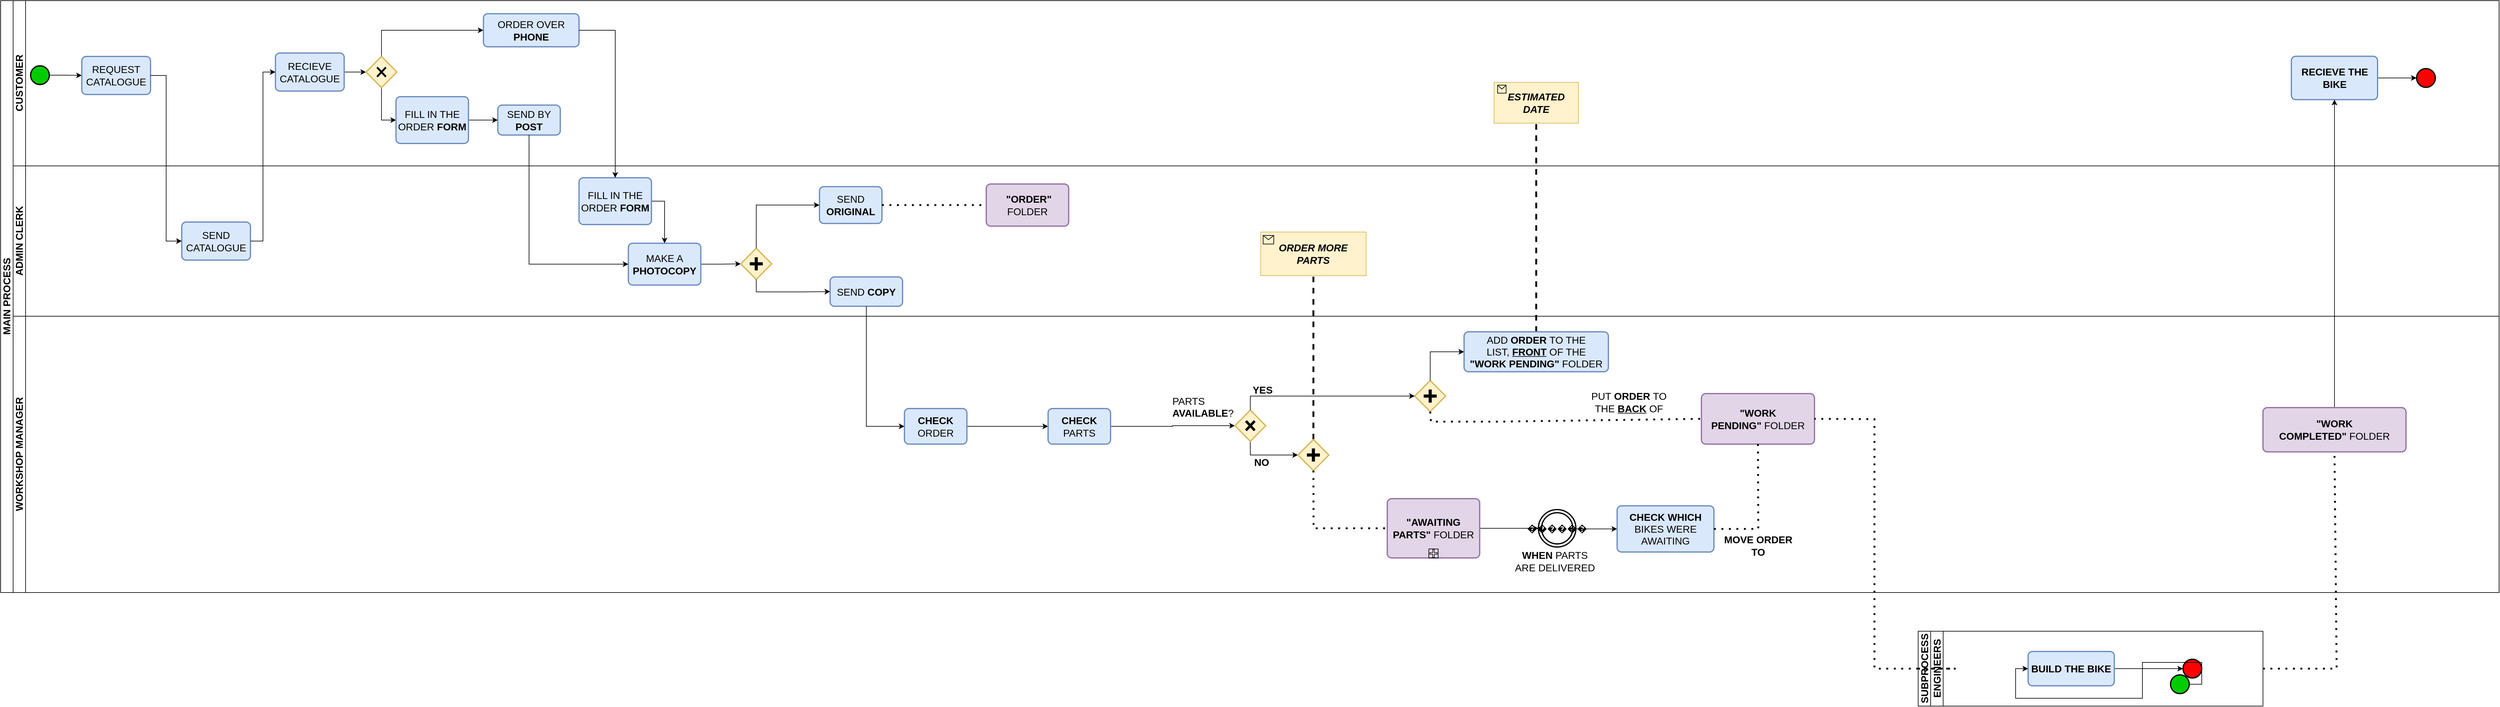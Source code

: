 <mxfile version="21.3.7" type="github">
  <diagram name="Страница 1" id="Dn4aGYQ_qFkcd7b8noSU">
    <mxGraphModel dx="5227" dy="2610" grid="1" gridSize="10" guides="1" tooltips="1" connect="1" arrows="1" fold="1" page="1" pageScale="1" pageWidth="827" pageHeight="1169" background="none" math="0" shadow="0">
      <root>
        <mxCell id="0" />
        <mxCell id="1" parent="0" />
        <mxCell id="51tKO77k2Q9aJmPWq97G-1" value="MAIN PROCESS" style="swimlane;childLayout=stackLayout;resizeParent=1;resizeParentMax=0;horizontal=0;startSize=20;horizontalStack=0;html=1;fontSize=16;" parent="1" vertex="1">
          <mxGeometry x="-40" y="149" width="4000" height="949" as="geometry" />
        </mxCell>
        <mxCell id="51tKO77k2Q9aJmPWq97G-2" value="CUSTOMER" style="swimlane;startSize=20;horizontal=0;html=1;fontSize=16;" parent="51tKO77k2Q9aJmPWq97G-1" vertex="1">
          <mxGeometry x="20" width="3980" height="265" as="geometry" />
        </mxCell>
        <mxCell id="J2y0tN1W4szWkEl1cUSP-2" style="edgeStyle=orthogonalEdgeStyle;rounded=0;orthogonalLoop=1;jettySize=auto;html=1;exitX=1;exitY=0.5;exitDx=0;exitDy=0;exitPerimeter=0;entryX=0;entryY=0.5;entryDx=0;entryDy=0;" edge="1" parent="51tKO77k2Q9aJmPWq97G-2" source="51tKO77k2Q9aJmPWq97G-6" target="J2y0tN1W4szWkEl1cUSP-1">
          <mxGeometry relative="1" as="geometry" />
        </mxCell>
        <mxCell id="51tKO77k2Q9aJmPWq97G-6" value="" style="strokeWidth=2;html=1;shape=mxgraph.flowchart.start_2;whiteSpace=wrap;fillColor=#00CC00;strokeColor=#000000;fontSize=16;" parent="51tKO77k2Q9aJmPWq97G-2" vertex="1">
          <mxGeometry x="28" y="104.5" width="30" height="30" as="geometry" />
        </mxCell>
        <mxCell id="MNS5PO3XIu_dmy9NUD3D-144" style="edgeStyle=orthogonalEdgeStyle;rounded=0;orthogonalLoop=1;jettySize=auto;html=1;exitX=1;exitY=0.5;exitDx=0;exitDy=0;entryX=0;entryY=0.5;entryDx=0;entryDy=0;entryPerimeter=0;" parent="51tKO77k2Q9aJmPWq97G-2" source="51tKO77k2Q9aJmPWq97G-7" target="51tKO77k2Q9aJmPWq97G-12" edge="1">
          <mxGeometry relative="1" as="geometry" />
        </mxCell>
        <mxCell id="51tKO77k2Q9aJmPWq97G-7" value="RECIEVE&lt;br style=&quot;font-size: 16px;&quot;&gt;CATALOGUE" style="rounded=1;whiteSpace=wrap;html=1;absoluteArcSize=1;arcSize=14;strokeWidth=2;fillColor=#dae8fc;strokeColor=#6c8ebf;fontSize=16;" parent="51tKO77k2Q9aJmPWq97G-2" vertex="1">
          <mxGeometry x="420" y="84" width="110" height="61" as="geometry" />
        </mxCell>
        <mxCell id="51tKO77k2Q9aJmPWq97G-27" style="edgeStyle=orthogonalEdgeStyle;rounded=0;orthogonalLoop=1;jettySize=auto;html=1;exitX=0.5;exitY=1;exitDx=0;exitDy=0;exitPerimeter=0;entryX=0;entryY=0.5;entryDx=0;entryDy=0;fontSize=16;" parent="51tKO77k2Q9aJmPWq97G-2" source="51tKO77k2Q9aJmPWq97G-12" target="51tKO77k2Q9aJmPWq97G-17" edge="1">
          <mxGeometry relative="1" as="geometry" />
        </mxCell>
        <mxCell id="MNS5PO3XIu_dmy9NUD3D-130" style="edgeStyle=orthogonalEdgeStyle;rounded=0;orthogonalLoop=1;jettySize=auto;html=1;exitX=0.5;exitY=0;exitDx=0;exitDy=0;exitPerimeter=0;entryX=0;entryY=0.5;entryDx=0;entryDy=0;" parent="51tKO77k2Q9aJmPWq97G-2" source="51tKO77k2Q9aJmPWq97G-12" target="51tKO77k2Q9aJmPWq97G-21" edge="1">
          <mxGeometry relative="1" as="geometry" />
        </mxCell>
        <mxCell id="51tKO77k2Q9aJmPWq97G-26" style="edgeStyle=orthogonalEdgeStyle;rounded=0;orthogonalLoop=1;jettySize=auto;html=1;exitX=1;exitY=0.5;exitDx=0;exitDy=0;entryX=0;entryY=0.5;entryDx=0;entryDy=0;fontSize=16;" parent="51tKO77k2Q9aJmPWq97G-2" source="51tKO77k2Q9aJmPWq97G-17" target="51tKO77k2Q9aJmPWq97G-25" edge="1">
          <mxGeometry relative="1" as="geometry" />
        </mxCell>
        <mxCell id="51tKO77k2Q9aJmPWq97G-17" value="FILL IN THE ORDER &lt;b style=&quot;font-size: 16px;&quot;&gt;FORM&lt;/b&gt;" style="rounded=1;whiteSpace=wrap;html=1;absoluteArcSize=1;arcSize=14;strokeWidth=2;fillColor=#dae8fc;strokeColor=#6c8ebf;fontSize=16;" parent="51tKO77k2Q9aJmPWq97G-2" vertex="1">
          <mxGeometry x="613" y="154" width="116" height="75" as="geometry" />
        </mxCell>
        <mxCell id="51tKO77k2Q9aJmPWq97G-21" value="ORDER OVER &lt;b style=&quot;font-size: 16px;&quot;&gt;PHONE&lt;/b&gt;" style="rounded=1;whiteSpace=wrap;html=1;absoluteArcSize=1;arcSize=14;strokeWidth=2;fillColor=#dae8fc;strokeColor=#6c8ebf;fontSize=16;" parent="51tKO77k2Q9aJmPWq97G-2" vertex="1">
          <mxGeometry x="753" y="21" width="153" height="53" as="geometry" />
        </mxCell>
        <mxCell id="51tKO77k2Q9aJmPWq97G-25" value="SEND BY &lt;b style=&quot;font-size: 16px;&quot;&gt;POST&lt;/b&gt;" style="rounded=1;whiteSpace=wrap;html=1;absoluteArcSize=1;arcSize=14;strokeWidth=2;fillColor=#dae8fc;strokeColor=#6c8ebf;fontSize=16;" parent="51tKO77k2Q9aJmPWq97G-2" vertex="1">
          <mxGeometry x="776" y="167.5" width="100" height="48" as="geometry" />
        </mxCell>
        <mxCell id="MNS5PO3XIu_dmy9NUD3D-57" value="" style="strokeWidth=2;html=1;shape=mxgraph.flowchart.start_2;whiteSpace=wrap;fillColor=#FF0000;strokeColor=#000000;fontSize=16;" parent="51tKO77k2Q9aJmPWq97G-2" vertex="1">
          <mxGeometry x="3848" y="109" width="30" height="30" as="geometry" />
        </mxCell>
        <mxCell id="MNS5PO3XIu_dmy9NUD3D-67" style="edgeStyle=orthogonalEdgeStyle;rounded=0;orthogonalLoop=1;jettySize=auto;html=1;exitX=1;exitY=0.5;exitDx=0;exitDy=0;entryX=0;entryY=0.5;entryDx=0;entryDy=0;entryPerimeter=0;fontSize=16;" parent="51tKO77k2Q9aJmPWq97G-2" source="MNS5PO3XIu_dmy9NUD3D-64" target="MNS5PO3XIu_dmy9NUD3D-57" edge="1">
          <mxGeometry relative="1" as="geometry" />
        </mxCell>
        <mxCell id="MNS5PO3XIu_dmy9NUD3D-64" value="&lt;span style=&quot;font-size: 16px;&quot;&gt;&lt;b&gt;RECIEVE&lt;/b&gt;&lt;/span&gt;&lt;b style=&quot;font-size: 16px;&quot;&gt; THE BIKE&lt;/b&gt;" style="rounded=1;whiteSpace=wrap;html=1;absoluteArcSize=1;arcSize=14;strokeWidth=2;fillColor=#dae8fc;strokeColor=#6c8ebf;fontSize=16;" parent="51tKO77k2Q9aJmPWq97G-2" vertex="1">
          <mxGeometry x="3647.5" y="89.25" width="138" height="69.5" as="geometry" />
        </mxCell>
        <mxCell id="MNS5PO3XIu_dmy9NUD3D-143" value="" style="group" parent="51tKO77k2Q9aJmPWq97G-2" vertex="1" connectable="0">
          <mxGeometry x="565" y="89.5" width="49.5" height="50" as="geometry" />
        </mxCell>
        <mxCell id="51tKO77k2Q9aJmPWq97G-12" value="" style="strokeWidth=2;html=1;shape=mxgraph.flowchart.decision;whiteSpace=wrap;fillColor=#fff2cc;strokeColor=#d6b656;fontSize=16;" parent="MNS5PO3XIu_dmy9NUD3D-143" vertex="1">
          <mxGeometry width="49.5" height="50" as="geometry" />
        </mxCell>
        <mxCell id="51tKO77k2Q9aJmPWq97G-14" value="" style="shape=umlDestroy;whiteSpace=wrap;html=1;strokeWidth=3;targetShapes=umlLifeline;fontSize=16;" parent="MNS5PO3XIu_dmy9NUD3D-143" vertex="1">
          <mxGeometry x="17.75" y="17.5" width="14" height="15" as="geometry" />
        </mxCell>
        <mxCell id="J2y0tN1W4szWkEl1cUSP-1" value="REQUEST CATALOGUE" style="rounded=1;whiteSpace=wrap;html=1;absoluteArcSize=1;arcSize=14;strokeWidth=2;fillColor=#dae8fc;strokeColor=#6c8ebf;fontSize=16;" vertex="1" parent="51tKO77k2Q9aJmPWq97G-2">
          <mxGeometry x="110" y="89.5" width="110" height="61" as="geometry" />
        </mxCell>
        <mxCell id="MNS5PO3XIu_dmy9NUD3D-20" value="" style="group;fontSize=16;" parent="51tKO77k2Q9aJmPWq97G-2" vertex="1" connectable="0">
          <mxGeometry x="2371" y="131" width="135" height="65.5" as="geometry" />
        </mxCell>
        <mxCell id="51tKO77k2Q9aJmPWq97G-101" value="&lt;i style=&quot;font-size: 16px;&quot;&gt;&lt;b style=&quot;font-size: 16px;&quot;&gt;ESTIMATED DATE&lt;/b&gt;&lt;/i&gt;" style="rounded=0;whiteSpace=wrap;html=1;fillColor=#fff2cc;strokeColor=#d6b656;fontSize=16;" parent="MNS5PO3XIu_dmy9NUD3D-20" vertex="1">
          <mxGeometry width="135" height="65.5" as="geometry" />
        </mxCell>
        <mxCell id="51tKO77k2Q9aJmPWq97G-105" value="" style="shape=message;html=1;html=1;outlineConnect=0;labelPosition=center;verticalLabelPosition=bottom;align=center;verticalAlign=top;fillColor=none;fontSize=16;" parent="MNS5PO3XIu_dmy9NUD3D-20" vertex="1">
          <mxGeometry x="5.672" y="4.495" width="13.613" height="12.843" as="geometry" />
        </mxCell>
        <mxCell id="51tKO77k2Q9aJmPWq97G-3" value="ADMIN CLERK" style="swimlane;startSize=20;horizontal=0;html=1;fontSize=16;" parent="51tKO77k2Q9aJmPWq97G-1" vertex="1">
          <mxGeometry x="20" y="265" width="3980" height="241" as="geometry" />
        </mxCell>
        <mxCell id="MNS5PO3XIu_dmy9NUD3D-138" style="edgeStyle=orthogonalEdgeStyle;rounded=0;orthogonalLoop=1;jettySize=auto;html=1;exitX=1;exitY=0.5;exitDx=0;exitDy=0;entryX=0;entryY=0.5;entryDx=0;entryDy=0;entryPerimeter=0;" parent="51tKO77k2Q9aJmPWq97G-3" source="51tKO77k2Q9aJmPWq97G-43" target="51tKO77k2Q9aJmPWq97G-46" edge="1">
          <mxGeometry relative="1" as="geometry" />
        </mxCell>
        <mxCell id="51tKO77k2Q9aJmPWq97G-43" value="MAKE A &lt;b style=&quot;font-size: 16px;&quot;&gt;PHOTOCOPY&lt;/b&gt;" style="rounded=1;whiteSpace=wrap;html=1;absoluteArcSize=1;arcSize=14;strokeWidth=2;fillColor=#dae8fc;strokeColor=#6c8ebf;fontSize=16;" parent="51tKO77k2Q9aJmPWq97G-3" vertex="1">
          <mxGeometry x="985" y="124" width="116" height="67" as="geometry" />
        </mxCell>
        <mxCell id="51tKO77k2Q9aJmPWq97G-45" value="" style="group;fontSize=16;" parent="51tKO77k2Q9aJmPWq97G-3" vertex="1" connectable="0">
          <mxGeometry x="1165" y="132" width="49.5" height="50" as="geometry" />
        </mxCell>
        <mxCell id="51tKO77k2Q9aJmPWq97G-46" value="" style="strokeWidth=2;html=1;shape=mxgraph.flowchart.decision;whiteSpace=wrap;fillColor=#fff2cc;strokeColor=#d6b656;fontSize=16;" parent="51tKO77k2Q9aJmPWq97G-45" vertex="1">
          <mxGeometry width="49.5" height="50" as="geometry" />
        </mxCell>
        <mxCell id="51tKO77k2Q9aJmPWq97G-47" value="" style="shape=cross;whiteSpace=wrap;html=1;fillColor=#000000;container=1;fontSize=16;" parent="51tKO77k2Q9aJmPWq97G-45" vertex="1">
          <mxGeometry x="14.87" y="15" width="19.75" height="20" as="geometry" />
        </mxCell>
        <mxCell id="51tKO77k2Q9aJmPWq97G-30" value="&lt;b style=&quot;font-size: 16px;&quot;&gt;&amp;nbsp;&quot;ORDER&quot;&lt;/b&gt; FOLDER" style="rounded=1;whiteSpace=wrap;html=1;absoluteArcSize=1;arcSize=14;strokeWidth=2;fillColor=#e1d5e7;strokeColor=#9673a6;fontSize=16;" parent="51tKO77k2Q9aJmPWq97G-3" vertex="1">
          <mxGeometry x="1558" y="29" width="132" height="67.5" as="geometry" />
        </mxCell>
        <mxCell id="51tKO77k2Q9aJmPWq97G-49" value="SEND &lt;b style=&quot;font-size: 16px;&quot;&gt;ORIGINAL&lt;/b&gt;" style="rounded=1;whiteSpace=wrap;html=1;absoluteArcSize=1;arcSize=14;strokeWidth=2;fillColor=#dae8fc;strokeColor=#6c8ebf;fontSize=16;" parent="51tKO77k2Q9aJmPWq97G-3" vertex="1">
          <mxGeometry x="1291" y="33.25" width="100" height="59" as="geometry" />
        </mxCell>
        <mxCell id="51tKO77k2Q9aJmPWq97G-52" value="SEND &lt;b style=&quot;font-size: 16px;&quot;&gt;COPY&lt;/b&gt;" style="rounded=1;whiteSpace=wrap;html=1;absoluteArcSize=1;arcSize=14;strokeWidth=2;fillColor=#dae8fc;strokeColor=#6c8ebf;fontSize=16;" parent="51tKO77k2Q9aJmPWq97G-3" vertex="1">
          <mxGeometry x="1308" y="178" width="116" height="47" as="geometry" />
        </mxCell>
        <mxCell id="MNS5PO3XIu_dmy9NUD3D-105" style="edgeStyle=orthogonalEdgeStyle;rounded=0;orthogonalLoop=1;jettySize=auto;html=1;exitX=0.5;exitY=0;exitDx=0;exitDy=0;exitPerimeter=0;entryX=0;entryY=0.5;entryDx=0;entryDy=0;" parent="51tKO77k2Q9aJmPWq97G-3" source="51tKO77k2Q9aJmPWq97G-46" target="51tKO77k2Q9aJmPWq97G-49" edge="1">
          <mxGeometry relative="1" as="geometry" />
        </mxCell>
        <mxCell id="MNS5PO3XIu_dmy9NUD3D-106" style="edgeStyle=orthogonalEdgeStyle;rounded=0;orthogonalLoop=1;jettySize=auto;html=1;exitX=0.5;exitY=1;exitDx=0;exitDy=0;exitPerimeter=0;entryX=0;entryY=0.5;entryDx=0;entryDy=0;" parent="51tKO77k2Q9aJmPWq97G-3" source="51tKO77k2Q9aJmPWq97G-46" target="51tKO77k2Q9aJmPWq97G-52" edge="1">
          <mxGeometry relative="1" as="geometry" />
        </mxCell>
        <mxCell id="MNS5PO3XIu_dmy9NUD3D-133" style="edgeStyle=orthogonalEdgeStyle;rounded=0;orthogonalLoop=1;jettySize=auto;html=1;exitX=1;exitY=0.5;exitDx=0;exitDy=0;entryX=0.5;entryY=0;entryDx=0;entryDy=0;" parent="51tKO77k2Q9aJmPWq97G-3" source="MNS5PO3XIu_dmy9NUD3D-131" target="51tKO77k2Q9aJmPWq97G-43" edge="1">
          <mxGeometry relative="1" as="geometry" />
        </mxCell>
        <mxCell id="MNS5PO3XIu_dmy9NUD3D-131" value="FILL IN THE ORDER &lt;b style=&quot;font-size: 16px;&quot;&gt;FORM&lt;/b&gt;" style="rounded=1;whiteSpace=wrap;html=1;absoluteArcSize=1;arcSize=14;strokeWidth=2;fillColor=#dae8fc;strokeColor=#6c8ebf;fontSize=16;" parent="51tKO77k2Q9aJmPWq97G-3" vertex="1">
          <mxGeometry x="906" y="19" width="116" height="75" as="geometry" />
        </mxCell>
        <mxCell id="MNS5PO3XIu_dmy9NUD3D-135" value="" style="endArrow=none;dashed=1;html=1;dashPattern=1 3;strokeWidth=3;rounded=0;exitX=1;exitY=0.5;exitDx=0;exitDy=0;entryX=0;entryY=0.5;entryDx=0;entryDy=0;" parent="51tKO77k2Q9aJmPWq97G-3" source="51tKO77k2Q9aJmPWq97G-49" target="51tKO77k2Q9aJmPWq97G-30" edge="1">
          <mxGeometry width="50" height="50" relative="1" as="geometry">
            <mxPoint x="1626" y="309" as="sourcePoint" />
            <mxPoint x="1676" y="259" as="targetPoint" />
          </mxGeometry>
        </mxCell>
        <mxCell id="MNS5PO3XIu_dmy9NUD3D-19" value="" style="group;fontSize=16;" parent="51tKO77k2Q9aJmPWq97G-3" vertex="1" connectable="0">
          <mxGeometry x="1997.38" y="106" width="168.75" height="70" as="geometry" />
        </mxCell>
        <mxCell id="51tKO77k2Q9aJmPWq97G-74" value="&lt;i style=&quot;font-size: 16px;&quot;&gt;&lt;b style=&quot;font-size: 16px;&quot;&gt;ORDER MORE PARTS&lt;/b&gt;&lt;/i&gt;" style="rounded=0;whiteSpace=wrap;html=1;fillColor=#fff2cc;strokeColor=#d6b656;fontSize=16;" parent="MNS5PO3XIu_dmy9NUD3D-19" vertex="1">
          <mxGeometry width="168.75" height="70" as="geometry" />
        </mxCell>
        <mxCell id="51tKO77k2Q9aJmPWq97G-104" value="" style="shape=message;html=1;html=1;outlineConnect=0;labelPosition=center;verticalLabelPosition=bottom;align=center;verticalAlign=top;fillColor=none;fontSize=16;" parent="MNS5PO3XIu_dmy9NUD3D-19" vertex="1">
          <mxGeometry x="3.9" y="5.49" width="17.017" height="13.725" as="geometry" />
        </mxCell>
        <mxCell id="J2y0tN1W4szWkEl1cUSP-3" value="SEND CATALOGUE" style="rounded=1;whiteSpace=wrap;html=1;absoluteArcSize=1;arcSize=14;strokeWidth=2;fillColor=#dae8fc;strokeColor=#6c8ebf;fontSize=16;" vertex="1" parent="51tKO77k2Q9aJmPWq97G-3">
          <mxGeometry x="270" y="90" width="110" height="61" as="geometry" />
        </mxCell>
        <mxCell id="MNS5PO3XIu_dmy9NUD3D-66" style="edgeStyle=orthogonalEdgeStyle;rounded=0;orthogonalLoop=1;jettySize=auto;html=1;exitX=0.5;exitY=0;exitDx=0;exitDy=0;entryX=0.5;entryY=1;entryDx=0;entryDy=0;fontSize=16;" parent="51tKO77k2Q9aJmPWq97G-1" source="MNS5PO3XIu_dmy9NUD3D-41" target="MNS5PO3XIu_dmy9NUD3D-64" edge="1">
          <mxGeometry relative="1" as="geometry" />
        </mxCell>
        <mxCell id="MNS5PO3XIu_dmy9NUD3D-13" value="" style="endArrow=none;dashed=1;html=1;rounded=0;exitX=0.5;exitY=0;exitDx=0;exitDy=0;exitPerimeter=0;strokeWidth=3;fontSize=16;entryX=0.5;entryY=1;entryDx=0;entryDy=0;" parent="51tKO77k2Q9aJmPWq97G-1" source="51tKO77k2Q9aJmPWq97G-89" target="51tKO77k2Q9aJmPWq97G-74" edge="1">
          <mxGeometry width="50" height="50" relative="1" as="geometry">
            <mxPoint x="1815" y="479" as="sourcePoint" />
            <mxPoint x="1790" y="546" as="targetPoint" />
          </mxGeometry>
        </mxCell>
        <mxCell id="MNS5PO3XIu_dmy9NUD3D-18" value="" style="endArrow=none;dashed=1;html=1;rounded=0;entryX=0.5;entryY=1;entryDx=0;entryDy=0;strokeWidth=3;fontSize=16;exitX=0.5;exitY=0;exitDx=0;exitDy=0;" parent="51tKO77k2Q9aJmPWq97G-1" source="51tKO77k2Q9aJmPWq97G-96" target="51tKO77k2Q9aJmPWq97G-101" edge="1">
          <mxGeometry width="50" height="50" relative="1" as="geometry">
            <mxPoint x="2028" y="286" as="sourcePoint" />
            <mxPoint x="2102" y="294" as="targetPoint" />
          </mxGeometry>
        </mxCell>
        <mxCell id="MNS5PO3XIu_dmy9NUD3D-129" style="edgeStyle=orthogonalEdgeStyle;rounded=0;orthogonalLoop=1;jettySize=auto;html=1;exitX=0.5;exitY=1;exitDx=0;exitDy=0;entryX=0;entryY=0.5;entryDx=0;entryDy=0;" parent="51tKO77k2Q9aJmPWq97G-1" source="51tKO77k2Q9aJmPWq97G-25" target="51tKO77k2Q9aJmPWq97G-43" edge="1">
          <mxGeometry relative="1" as="geometry" />
        </mxCell>
        <mxCell id="MNS5PO3XIu_dmy9NUD3D-132" style="edgeStyle=orthogonalEdgeStyle;rounded=0;orthogonalLoop=1;jettySize=auto;html=1;exitX=1;exitY=0.5;exitDx=0;exitDy=0;entryX=0.5;entryY=0;entryDx=0;entryDy=0;" parent="51tKO77k2Q9aJmPWq97G-1" source="51tKO77k2Q9aJmPWq97G-21" target="MNS5PO3XIu_dmy9NUD3D-131" edge="1">
          <mxGeometry relative="1" as="geometry" />
        </mxCell>
        <mxCell id="MNS5PO3XIu_dmy9NUD3D-137" style="edgeStyle=orthogonalEdgeStyle;rounded=0;orthogonalLoop=1;jettySize=auto;html=1;exitX=0.5;exitY=1;exitDx=0;exitDy=0;entryX=0;entryY=0.5;entryDx=0;entryDy=0;" parent="51tKO77k2Q9aJmPWq97G-1" source="51tKO77k2Q9aJmPWq97G-52" target="51tKO77k2Q9aJmPWq97G-54" edge="1">
          <mxGeometry relative="1" as="geometry" />
        </mxCell>
        <mxCell id="51tKO77k2Q9aJmPWq97G-4" value="WORKSHOP MANAGER" style="swimlane;startSize=20;horizontal=0;html=1;fontSize=16;" parent="51tKO77k2Q9aJmPWq97G-1" vertex="1">
          <mxGeometry x="20" y="506" width="3980" height="443" as="geometry" />
        </mxCell>
        <mxCell id="51tKO77k2Q9aJmPWq97G-66" style="edgeStyle=orthogonalEdgeStyle;rounded=0;orthogonalLoop=1;jettySize=auto;html=1;exitX=1;exitY=0.5;exitDx=0;exitDy=0;entryX=0;entryY=0.5;entryDx=0;entryDy=0;fontSize=16;" parent="51tKO77k2Q9aJmPWq97G-4" source="51tKO77k2Q9aJmPWq97G-54" target="51tKO77k2Q9aJmPWq97G-64" edge="1">
          <mxGeometry relative="1" as="geometry" />
        </mxCell>
        <mxCell id="51tKO77k2Q9aJmPWq97G-54" value="&lt;b style=&quot;font-size: 16px;&quot;&gt;CHECK&lt;/b&gt; ORDER" style="rounded=1;whiteSpace=wrap;html=1;absoluteArcSize=1;arcSize=14;strokeWidth=2;fillColor=#dae8fc;strokeColor=#6c8ebf;fontSize=16;" parent="51tKO77k2Q9aJmPWq97G-4" vertex="1">
          <mxGeometry x="1427" y="148" width="100" height="57" as="geometry" />
        </mxCell>
        <mxCell id="51tKO77k2Q9aJmPWq97G-69" style="edgeStyle=orthogonalEdgeStyle;rounded=0;orthogonalLoop=1;jettySize=auto;html=1;exitX=1;exitY=0.5;exitDx=0;exitDy=0;entryX=0;entryY=0.5;entryDx=0;entryDy=0;entryPerimeter=0;fontSize=16;" parent="51tKO77k2Q9aJmPWq97G-4" source="51tKO77k2Q9aJmPWq97G-64" target="51tKO77k2Q9aJmPWq97G-67" edge="1">
          <mxGeometry relative="1" as="geometry" />
        </mxCell>
        <mxCell id="51tKO77k2Q9aJmPWq97G-64" value="&lt;b style=&quot;font-size: 16px;&quot;&gt;CHECK &lt;/b&gt;PARTS" style="rounded=1;whiteSpace=wrap;html=1;absoluteArcSize=1;arcSize=14;strokeWidth=2;fillColor=#dae8fc;strokeColor=#6c8ebf;fontSize=16;" parent="51tKO77k2Q9aJmPWq97G-4" vertex="1">
          <mxGeometry x="1657" y="148" width="100" height="57" as="geometry" />
        </mxCell>
        <mxCell id="51tKO77k2Q9aJmPWq97G-91" style="edgeStyle=orthogonalEdgeStyle;rounded=0;orthogonalLoop=1;jettySize=auto;html=1;exitX=0.5;exitY=1;exitDx=0;exitDy=0;exitPerimeter=0;entryX=0;entryY=0.5;entryDx=0;entryDy=0;entryPerimeter=0;fontSize=16;" parent="51tKO77k2Q9aJmPWq97G-4" source="51tKO77k2Q9aJmPWq97G-67" target="51tKO77k2Q9aJmPWq97G-89" edge="1">
          <mxGeometry relative="1" as="geometry" />
        </mxCell>
        <mxCell id="51tKO77k2Q9aJmPWq97G-70" value="PARTS &lt;b style=&quot;font-size: 16px;&quot;&gt;AVAILABLE&lt;/b&gt;?" style="text;whiteSpace=wrap;html=1;fontSize=16;" parent="51tKO77k2Q9aJmPWq97G-4" vertex="1">
          <mxGeometry x="1854" y="119.5" width="119" height="36" as="geometry" />
        </mxCell>
        <mxCell id="51tKO77k2Q9aJmPWq97G-72" value="&lt;b style=&quot;font-size: 16px;&quot;&gt;NO&lt;/b&gt;" style="text;whiteSpace=wrap;html=1;fontSize=16;" parent="51tKO77k2Q9aJmPWq97G-4" vertex="1">
          <mxGeometry x="1984.75" y="217.5" width="34.25" height="30" as="geometry" />
        </mxCell>
        <mxCell id="51tKO77k2Q9aJmPWq97G-75" value="&lt;b style=&quot;font-size: 16px;&quot;&gt;YES&lt;/b&gt;" style="text;html=1;strokeColor=none;fillColor=none;align=center;verticalAlign=middle;whiteSpace=wrap;rounded=0;fontSize=16;" parent="51tKO77k2Q9aJmPWq97G-4" vertex="1">
          <mxGeometry x="1984.75" y="107.5" width="31" height="21" as="geometry" />
        </mxCell>
        <mxCell id="51tKO77k2Q9aJmPWq97G-76" value="" style="group;fontSize=16;" parent="51tKO77k2Q9aJmPWq97G-4" vertex="1" connectable="0">
          <mxGeometry x="2244" y="103" width="49.5" height="50" as="geometry" />
        </mxCell>
        <mxCell id="51tKO77k2Q9aJmPWq97G-77" value="" style="strokeWidth=2;html=1;shape=mxgraph.flowchart.decision;whiteSpace=wrap;fillColor=#fff2cc;strokeColor=#d6b656;fontSize=16;" parent="51tKO77k2Q9aJmPWq97G-76" vertex="1">
          <mxGeometry width="49.5" height="50" as="geometry" />
        </mxCell>
        <mxCell id="51tKO77k2Q9aJmPWq97G-78" value="" style="shape=cross;whiteSpace=wrap;html=1;fillColor=#000000;container=1;fontSize=16;" parent="51tKO77k2Q9aJmPWq97G-76" vertex="1">
          <mxGeometry x="14.87" y="15" width="19.75" height="20" as="geometry" />
        </mxCell>
        <mxCell id="51tKO77k2Q9aJmPWq97G-92" value="&lt;b style=&quot;font-size: 16px;&quot;&gt;&quot;WORK PENDING&quot;&lt;/b&gt;&amp;nbsp;FOLDER" style="rounded=1;whiteSpace=wrap;html=1;absoluteArcSize=1;arcSize=14;strokeWidth=2;fillColor=#e1d5e7;strokeColor=#9673a6;fontSize=16;" parent="51tKO77k2Q9aJmPWq97G-4" vertex="1">
          <mxGeometry x="2703" y="124" width="181" height="81" as="geometry" />
        </mxCell>
        <mxCell id="51tKO77k2Q9aJmPWq97G-96" value="ADD&amp;nbsp;&lt;b style=&quot;font-size: 16px;&quot;&gt;ORDER&lt;/b&gt;&amp;nbsp;TO THE LIST,&amp;nbsp;&lt;b style=&quot;font-size: 16px;&quot;&gt;&lt;u style=&quot;font-size: 16px;&quot;&gt;FRONT&lt;/u&gt;&lt;/b&gt;&amp;nbsp;OF THE&lt;br style=&quot;font-size: 16px;&quot;&gt;&lt;b style=&quot;font-size: 16px;&quot;&gt;&quot;WORK PENDING&quot;&lt;/b&gt;&amp;nbsp;FOLDER" style="rounded=1;whiteSpace=wrap;html=1;absoluteArcSize=1;arcSize=14;strokeWidth=2;fillColor=#dae8fc;strokeColor=#6c8ebf;fontSize=16;" parent="51tKO77k2Q9aJmPWq97G-4" vertex="1">
          <mxGeometry x="2323" y="25" width="231" height="64" as="geometry" />
        </mxCell>
        <mxCell id="MNS5PO3XIu_dmy9NUD3D-16" style="edgeStyle=orthogonalEdgeStyle;rounded=0;orthogonalLoop=1;jettySize=auto;html=1;exitX=0.5;exitY=0;exitDx=0;exitDy=0;exitPerimeter=0;entryX=0;entryY=0.5;entryDx=0;entryDy=0;fontSize=16;" parent="51tKO77k2Q9aJmPWq97G-4" source="51tKO77k2Q9aJmPWq97G-77" target="51tKO77k2Q9aJmPWq97G-96" edge="1">
          <mxGeometry relative="1" as="geometry" />
        </mxCell>
        <mxCell id="MNS5PO3XIu_dmy9NUD3D-17" value="" style="endArrow=none;dashed=1;html=1;dashPattern=1 3;strokeWidth=3;rounded=0;exitX=0.5;exitY=1;exitDx=0;exitDy=0;exitPerimeter=0;entryX=0;entryY=0.5;entryDx=0;entryDy=0;fontSize=16;" parent="51tKO77k2Q9aJmPWq97G-4" source="51tKO77k2Q9aJmPWq97G-77" target="51tKO77k2Q9aJmPWq97G-92" edge="1">
          <mxGeometry width="50" height="50" relative="1" as="geometry">
            <mxPoint x="2463" y="63" as="sourcePoint" />
            <mxPoint x="2513" y="13" as="targetPoint" />
            <Array as="points">
              <mxPoint x="2270" y="169" />
              <mxPoint x="2376" y="169" />
            </Array>
          </mxGeometry>
        </mxCell>
        <mxCell id="MNS5PO3XIu_dmy9NUD3D-37" style="edgeStyle=orthogonalEdgeStyle;rounded=0;orthogonalLoop=1;jettySize=auto;html=1;exitX=1;exitY=0.5;exitDx=0;exitDy=0;entryX=0;entryY=0.5;entryDx=0;entryDy=0;fontSize=16;" parent="51tKO77k2Q9aJmPWq97G-4" source="MNS5PO3XIu_dmy9NUD3D-27" target="MNS5PO3XIu_dmy9NUD3D-36" edge="1">
          <mxGeometry relative="1" as="geometry">
            <Array as="points">
              <mxPoint x="2502" y="341" />
            </Array>
          </mxGeometry>
        </mxCell>
        <mxCell id="MNS5PO3XIu_dmy9NUD3D-27" value="&lt;font style=&quot;font-size: 16px;&quot;&gt;������&lt;/font&gt;" style="ellipse;shape=doubleEllipse;whiteSpace=wrap;html=1;aspect=fixed;strokeWidth=2;container=1;fontSize=16;" parent="51tKO77k2Q9aJmPWq97G-4" vertex="1">
          <mxGeometry x="2442" y="310" width="60" height="60" as="geometry" />
        </mxCell>
        <mxCell id="MNS5PO3XIu_dmy9NUD3D-35" style="edgeStyle=orthogonalEdgeStyle;rounded=0;orthogonalLoop=1;jettySize=auto;html=1;exitX=1;exitY=0.5;exitDx=0;exitDy=0;entryX=0;entryY=0.5;entryDx=0;entryDy=0;fontSize=16;" parent="51tKO77k2Q9aJmPWq97G-4" source="51tKO77k2Q9aJmPWq97G-82" target="MNS5PO3XIu_dmy9NUD3D-27" edge="1">
          <mxGeometry relative="1" as="geometry" />
        </mxCell>
        <mxCell id="MNS5PO3XIu_dmy9NUD3D-34" value="&lt;b style=&quot;font-size: 16px;&quot;&gt;WHEN&lt;/b&gt; PARTS ARE DELIVERED" style="text;html=1;strokeColor=none;fillColor=none;align=center;verticalAlign=middle;whiteSpace=wrap;rounded=0;fontSize=16;" parent="51tKO77k2Q9aJmPWq97G-4" vertex="1">
          <mxGeometry x="2398" y="378" width="141" height="30" as="geometry" />
        </mxCell>
        <mxCell id="MNS5PO3XIu_dmy9NUD3D-5" value="" style="group;fontSize=16;" parent="51tKO77k2Q9aJmPWq97G-4" vertex="1" connectable="0">
          <mxGeometry x="2200" y="292.5" width="148" height="95" as="geometry" />
        </mxCell>
        <mxCell id="51tKO77k2Q9aJmPWq97G-82" value="&lt;b style=&quot;font-size: 16px;&quot;&gt;&quot;AWAITING PARTS&quot;&lt;/b&gt; FOLDER" style="rounded=1;whiteSpace=wrap;html=1;absoluteArcSize=1;arcSize=14;strokeWidth=2;fillColor=#e1d5e7;strokeColor=#9673a6;fontSize=16;" parent="MNS5PO3XIu_dmy9NUD3D-5" vertex="1">
          <mxGeometry width="148" height="95" as="geometry" />
        </mxCell>
        <mxCell id="MNS5PO3XIu_dmy9NUD3D-48" value="" style="group;fontSize=16;" parent="MNS5PO3XIu_dmy9NUD3D-5" vertex="1" connectable="0">
          <mxGeometry x="66.535" y="80.606" width="14.93" height="14.394" as="geometry" />
        </mxCell>
        <mxCell id="MNS5PO3XIu_dmy9NUD3D-49" value="" style="rounded=0;whiteSpace=wrap;html=1;fillColor=none;fontSize=16;" parent="MNS5PO3XIu_dmy9NUD3D-48" vertex="1">
          <mxGeometry width="14.93" height="14.394" as="geometry" />
        </mxCell>
        <mxCell id="MNS5PO3XIu_dmy9NUD3D-50" value="" style="shape=cross;whiteSpace=wrap;html=1;fontSize=16;" parent="MNS5PO3XIu_dmy9NUD3D-48" vertex="1">
          <mxGeometry x="1.623" y="0.72" width="11.684" height="12.955" as="geometry" />
        </mxCell>
        <mxCell id="MNS5PO3XIu_dmy9NUD3D-36" value="&lt;b style=&quot;font-size: 16px;&quot;&gt;CHECK WHICH&lt;/b&gt; BIKES WERE AWAITING" style="rounded=1;whiteSpace=wrap;html=1;absoluteArcSize=1;arcSize=14;strokeWidth=2;fillColor=#dae8fc;strokeColor=#6c8ebf;fontSize=16;" parent="51tKO77k2Q9aJmPWq97G-4" vertex="1">
          <mxGeometry x="2568" y="304" width="155" height="74" as="geometry" />
        </mxCell>
        <mxCell id="MNS5PO3XIu_dmy9NUD3D-38" value="" style="endArrow=none;dashed=1;html=1;dashPattern=1 3;strokeWidth=3;rounded=0;exitX=1;exitY=0.5;exitDx=0;exitDy=0;fontSize=16;entryX=0.5;entryY=1;entryDx=0;entryDy=0;" parent="51tKO77k2Q9aJmPWq97G-4" source="MNS5PO3XIu_dmy9NUD3D-36" target="51tKO77k2Q9aJmPWq97G-92" edge="1">
          <mxGeometry width="50" height="50" relative="1" as="geometry">
            <mxPoint x="2604" y="233" as="sourcePoint" />
            <mxPoint x="2794" y="241" as="targetPoint" />
            <Array as="points">
              <mxPoint x="2794" y="341" />
            </Array>
          </mxGeometry>
        </mxCell>
        <mxCell id="MNS5PO3XIu_dmy9NUD3D-39" value="&lt;b style=&quot;font-size: 16px;&quot;&gt;MOVE ORDER TO&lt;/b&gt;" style="text;html=1;strokeColor=none;fillColor=none;align=center;verticalAlign=middle;whiteSpace=wrap;rounded=0;fontSize=16;" parent="51tKO77k2Q9aJmPWq97G-4" vertex="1">
          <mxGeometry x="2737.5" y="353" width="112" height="30" as="geometry" />
        </mxCell>
        <mxCell id="MNS5PO3XIu_dmy9NUD3D-40" value="PUT&amp;nbsp;&lt;b style=&quot;border-color: var(--border-color); font-size: 16px;&quot;&gt;ORDER&lt;/b&gt;&amp;nbsp;TO THE&amp;nbsp;&lt;b style=&quot;border-color: var(--border-color); font-size: 16px;&quot;&gt;&lt;u style=&quot;border-color: var(--border-color); font-size: 16px;&quot;&gt;BACK&lt;/u&gt;&lt;/b&gt;&amp;nbsp;OF" style="text;html=1;strokeColor=none;fillColor=none;align=center;verticalAlign=middle;whiteSpace=wrap;rounded=0;fontSize=16;" parent="51tKO77k2Q9aJmPWq97G-4" vertex="1">
          <mxGeometry x="2519" y="123" width="136" height="30" as="geometry" />
        </mxCell>
        <mxCell id="MNS5PO3XIu_dmy9NUD3D-41" value="&lt;b style=&quot;font-size: 16px;&quot;&gt;&quot;WORK COMPLETED&quot;&lt;/b&gt;&amp;nbsp;FOLDER" style="rounded=1;whiteSpace=wrap;html=1;absoluteArcSize=1;arcSize=14;strokeWidth=2;fillColor=#e1d5e7;strokeColor=#9673a6;fontSize=16;" parent="51tKO77k2Q9aJmPWq97G-4" vertex="1">
          <mxGeometry x="3602" y="146.5" width="229" height="71" as="geometry" />
        </mxCell>
        <mxCell id="51tKO77k2Q9aJmPWq97G-88" value="" style="group;fontSize=16;" parent="51tKO77k2Q9aJmPWq97G-4" vertex="1" connectable="0">
          <mxGeometry x="2057" y="197.5" width="49.5" height="50" as="geometry" />
        </mxCell>
        <mxCell id="51tKO77k2Q9aJmPWq97G-89" value="" style="strokeWidth=2;html=1;shape=mxgraph.flowchart.decision;whiteSpace=wrap;fillColor=#fff2cc;strokeColor=#d6b656;fontSize=16;" parent="51tKO77k2Q9aJmPWq97G-88" vertex="1">
          <mxGeometry width="49.5" height="50" as="geometry" />
        </mxCell>
        <mxCell id="51tKO77k2Q9aJmPWq97G-90" value="" style="shape=cross;whiteSpace=wrap;html=1;fillColor=#000000;container=1;fontSize=16;" parent="51tKO77k2Q9aJmPWq97G-88" vertex="1">
          <mxGeometry x="14.87" y="15" width="19.75" height="20" as="geometry" />
        </mxCell>
        <mxCell id="MNS5PO3XIu_dmy9NUD3D-108" value="" style="group" parent="51tKO77k2Q9aJmPWq97G-4" vertex="1" connectable="0">
          <mxGeometry x="1956" y="150.5" width="49.5" height="50" as="geometry" />
        </mxCell>
        <mxCell id="51tKO77k2Q9aJmPWq97G-67" value="" style="strokeWidth=2;html=1;shape=mxgraph.flowchart.decision;whiteSpace=wrap;fillColor=#fff2cc;strokeColor=#d6b656;fontSize=16;" parent="MNS5PO3XIu_dmy9NUD3D-108" vertex="1">
          <mxGeometry width="49.5" height="50" as="geometry" />
        </mxCell>
        <mxCell id="51tKO77k2Q9aJmPWq97G-68" value="" style="shape=umlDestroy;whiteSpace=wrap;html=1;strokeWidth=4;targetShapes=umlLifeline;fontSize=16;" parent="MNS5PO3XIu_dmy9NUD3D-108" vertex="1">
          <mxGeometry x="17.75" y="17.5" width="14" height="15" as="geometry" />
        </mxCell>
        <mxCell id="MNS5PO3XIu_dmy9NUD3D-139" style="edgeStyle=orthogonalEdgeStyle;rounded=0;orthogonalLoop=1;jettySize=auto;html=1;exitX=0.5;exitY=0;exitDx=0;exitDy=0;exitPerimeter=0;entryX=0;entryY=0.5;entryDx=0;entryDy=0;entryPerimeter=0;" parent="51tKO77k2Q9aJmPWq97G-4" source="51tKO77k2Q9aJmPWq97G-67" target="51tKO77k2Q9aJmPWq97G-77" edge="1">
          <mxGeometry relative="1" as="geometry" />
        </mxCell>
        <mxCell id="MNS5PO3XIu_dmy9NUD3D-141" value="" style="endArrow=none;dashed=1;html=1;dashPattern=1 3;strokeWidth=3;rounded=0;exitX=0.5;exitY=1;exitDx=0;exitDy=0;exitPerimeter=0;entryX=0;entryY=0.5;entryDx=0;entryDy=0;" parent="51tKO77k2Q9aJmPWq97G-4" source="51tKO77k2Q9aJmPWq97G-89" target="51tKO77k2Q9aJmPWq97G-82" edge="1">
          <mxGeometry width="50" height="50" relative="1" as="geometry">
            <mxPoint x="2162" y="250" as="sourcePoint" />
            <mxPoint x="2212" y="200" as="targetPoint" />
            <Array as="points">
              <mxPoint x="2082" y="340" />
            </Array>
          </mxGeometry>
        </mxCell>
        <mxCell id="J2y0tN1W4szWkEl1cUSP-4" style="edgeStyle=orthogonalEdgeStyle;rounded=0;orthogonalLoop=1;jettySize=auto;html=1;exitX=1;exitY=0.5;exitDx=0;exitDy=0;entryX=0;entryY=0.5;entryDx=0;entryDy=0;" edge="1" parent="51tKO77k2Q9aJmPWq97G-1" source="J2y0tN1W4szWkEl1cUSP-1" target="J2y0tN1W4szWkEl1cUSP-3">
          <mxGeometry relative="1" as="geometry" />
        </mxCell>
        <mxCell id="J2y0tN1W4szWkEl1cUSP-5" style="edgeStyle=orthogonalEdgeStyle;rounded=0;orthogonalLoop=1;jettySize=auto;html=1;exitX=1;exitY=0.5;exitDx=0;exitDy=0;entryX=0;entryY=0.5;entryDx=0;entryDy=0;" edge="1" parent="51tKO77k2Q9aJmPWq97G-1" source="J2y0tN1W4szWkEl1cUSP-3" target="51tKO77k2Q9aJmPWq97G-7">
          <mxGeometry relative="1" as="geometry" />
        </mxCell>
        <mxCell id="MNS5PO3XIu_dmy9NUD3D-52" value="SUBPROCESS" style="swimlane;childLayout=stackLayout;resizeParent=1;resizeParentMax=0;horizontal=0;startSize=20;horizontalStack=0;html=1;fontSize=16;" parent="1" vertex="1">
          <mxGeometry x="3030" y="1160" width="552" height="120" as="geometry" />
        </mxCell>
        <mxCell id="MNS5PO3XIu_dmy9NUD3D-53" value="ENGINEERS" style="swimlane;startSize=20;horizontal=0;html=1;fontSize=16;" parent="MNS5PO3XIu_dmy9NUD3D-52" vertex="1">
          <mxGeometry x="20" width="532" height="120" as="geometry" />
        </mxCell>
        <mxCell id="MNS5PO3XIu_dmy9NUD3D-61" style="edgeStyle=orthogonalEdgeStyle;rounded=0;orthogonalLoop=1;jettySize=auto;html=1;exitX=1;exitY=0.5;exitDx=0;exitDy=0;entryX=0;entryY=0.5;entryDx=0;entryDy=0;entryPerimeter=0;fontSize=16;" parent="MNS5PO3XIu_dmy9NUD3D-53" source="MNS5PO3XIu_dmy9NUD3D-42" target="MNS5PO3XIu_dmy9NUD3D-58" edge="1">
          <mxGeometry relative="1" as="geometry" />
        </mxCell>
        <mxCell id="MNS5PO3XIu_dmy9NUD3D-42" value="&lt;b style=&quot;font-size: 16px;&quot;&gt;BUILD THE BIKE&lt;/b&gt;" style="rounded=1;whiteSpace=wrap;html=1;absoluteArcSize=1;arcSize=14;strokeWidth=2;fillColor=#dae8fc;strokeColor=#6c8ebf;fontSize=16;" parent="MNS5PO3XIu_dmy9NUD3D-53" vertex="1">
          <mxGeometry x="156" y="32.5" width="138" height="55" as="geometry" />
        </mxCell>
        <mxCell id="MNS5PO3XIu_dmy9NUD3D-58" value="" style="strokeWidth=2;html=1;shape=mxgraph.flowchart.start_2;whiteSpace=wrap;fillColor=#FF0000;strokeColor=#000000;fontSize=16;" parent="MNS5PO3XIu_dmy9NUD3D-53" vertex="1">
          <mxGeometry x="404" y="45" width="30" height="30" as="geometry" />
        </mxCell>
        <mxCell id="MNS5PO3XIu_dmy9NUD3D-60" style="edgeStyle=orthogonalEdgeStyle;rounded=0;orthogonalLoop=1;jettySize=auto;html=1;exitX=1;exitY=0.5;exitDx=0;exitDy=0;exitPerimeter=0;entryX=0;entryY=0.5;entryDx=0;entryDy=0;fontSize=16;" parent="MNS5PO3XIu_dmy9NUD3D-53" source="MNS5PO3XIu_dmy9NUD3D-59" target="MNS5PO3XIu_dmy9NUD3D-42" edge="1">
          <mxGeometry relative="1" as="geometry" />
        </mxCell>
        <mxCell id="MNS5PO3XIu_dmy9NUD3D-59" value="" style="strokeWidth=2;html=1;shape=mxgraph.flowchart.start_2;whiteSpace=wrap;fillColor=#00CC00;strokeColor=#000000;fontSize=16;" parent="MNS5PO3XIu_dmy9NUD3D-53" vertex="1">
          <mxGeometry x="384" y="70" width="30" height="30" as="geometry" />
        </mxCell>
        <mxCell id="MNS5PO3XIu_dmy9NUD3D-56" value="" style="endArrow=none;dashed=1;html=1;dashPattern=1 3;strokeWidth=3;rounded=0;entryX=1;entryY=0.5;entryDx=0;entryDy=0;exitX=0;exitY=0.5;exitDx=0;exitDy=0;fontSize=16;" parent="1" source="MNS5PO3XIu_dmy9NUD3D-52" target="51tKO77k2Q9aJmPWq97G-92" edge="1">
          <mxGeometry width="50" height="50" relative="1" as="geometry">
            <mxPoint x="3654" y="1238" as="sourcePoint" />
            <mxPoint x="3178" y="893" as="targetPoint" />
            <Array as="points">
              <mxPoint x="3090" y="1220" />
              <mxPoint x="2960" y="1220" />
              <mxPoint x="2960" y="820" />
            </Array>
          </mxGeometry>
        </mxCell>
        <mxCell id="MNS5PO3XIu_dmy9NUD3D-62" value="" style="endArrow=none;dashed=1;html=1;dashPattern=1 3;strokeWidth=3;rounded=0;exitX=1;exitY=0.5;exitDx=0;exitDy=0;entryX=0.5;entryY=1;entryDx=0;entryDy=0;fontSize=16;" parent="1" source="MNS5PO3XIu_dmy9NUD3D-53" target="MNS5PO3XIu_dmy9NUD3D-41" edge="1">
          <mxGeometry width="50" height="50" relative="1" as="geometry">
            <mxPoint x="3496" y="915" as="sourcePoint" />
            <mxPoint x="3546" y="865" as="targetPoint" />
            <Array as="points">
              <mxPoint x="3700" y="1220" />
            </Array>
          </mxGeometry>
        </mxCell>
      </root>
    </mxGraphModel>
  </diagram>
</mxfile>
